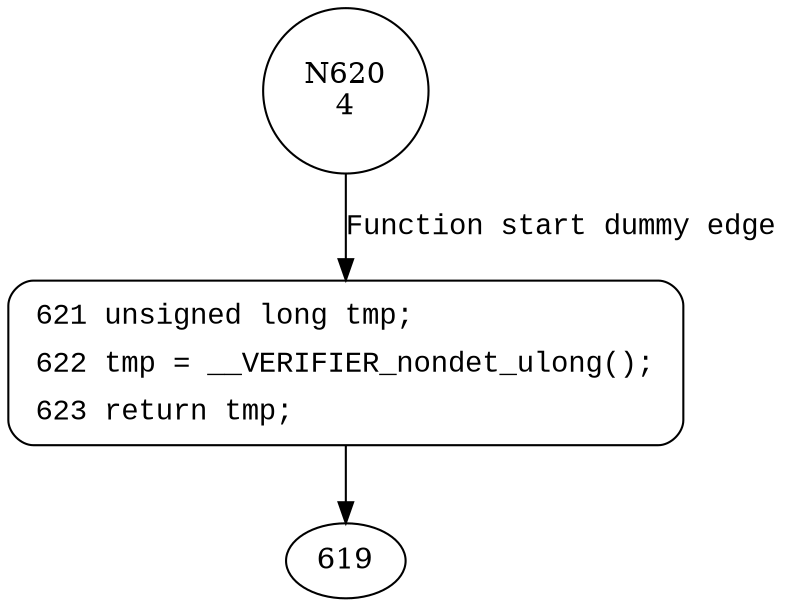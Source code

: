 digraph ldv_undef_ulong {
620 [shape="circle" label="N620\n4"]
621 [shape="circle" label="N621\n3"]
621 [style="filled,bold" penwidth="1" fillcolor="white" fontname="Courier New" shape="Mrecord" label=<<table border="0" cellborder="0" cellpadding="3" bgcolor="white"><tr><td align="right">621</td><td align="left">unsigned long tmp;</td></tr><tr><td align="right">622</td><td align="left">tmp = __VERIFIER_nondet_ulong();</td></tr><tr><td align="right">623</td><td align="left">return tmp;</td></tr></table>>]
621 -> 619[label=""]
620 -> 621 [label="Function start dummy edge" fontname="Courier New"]
}